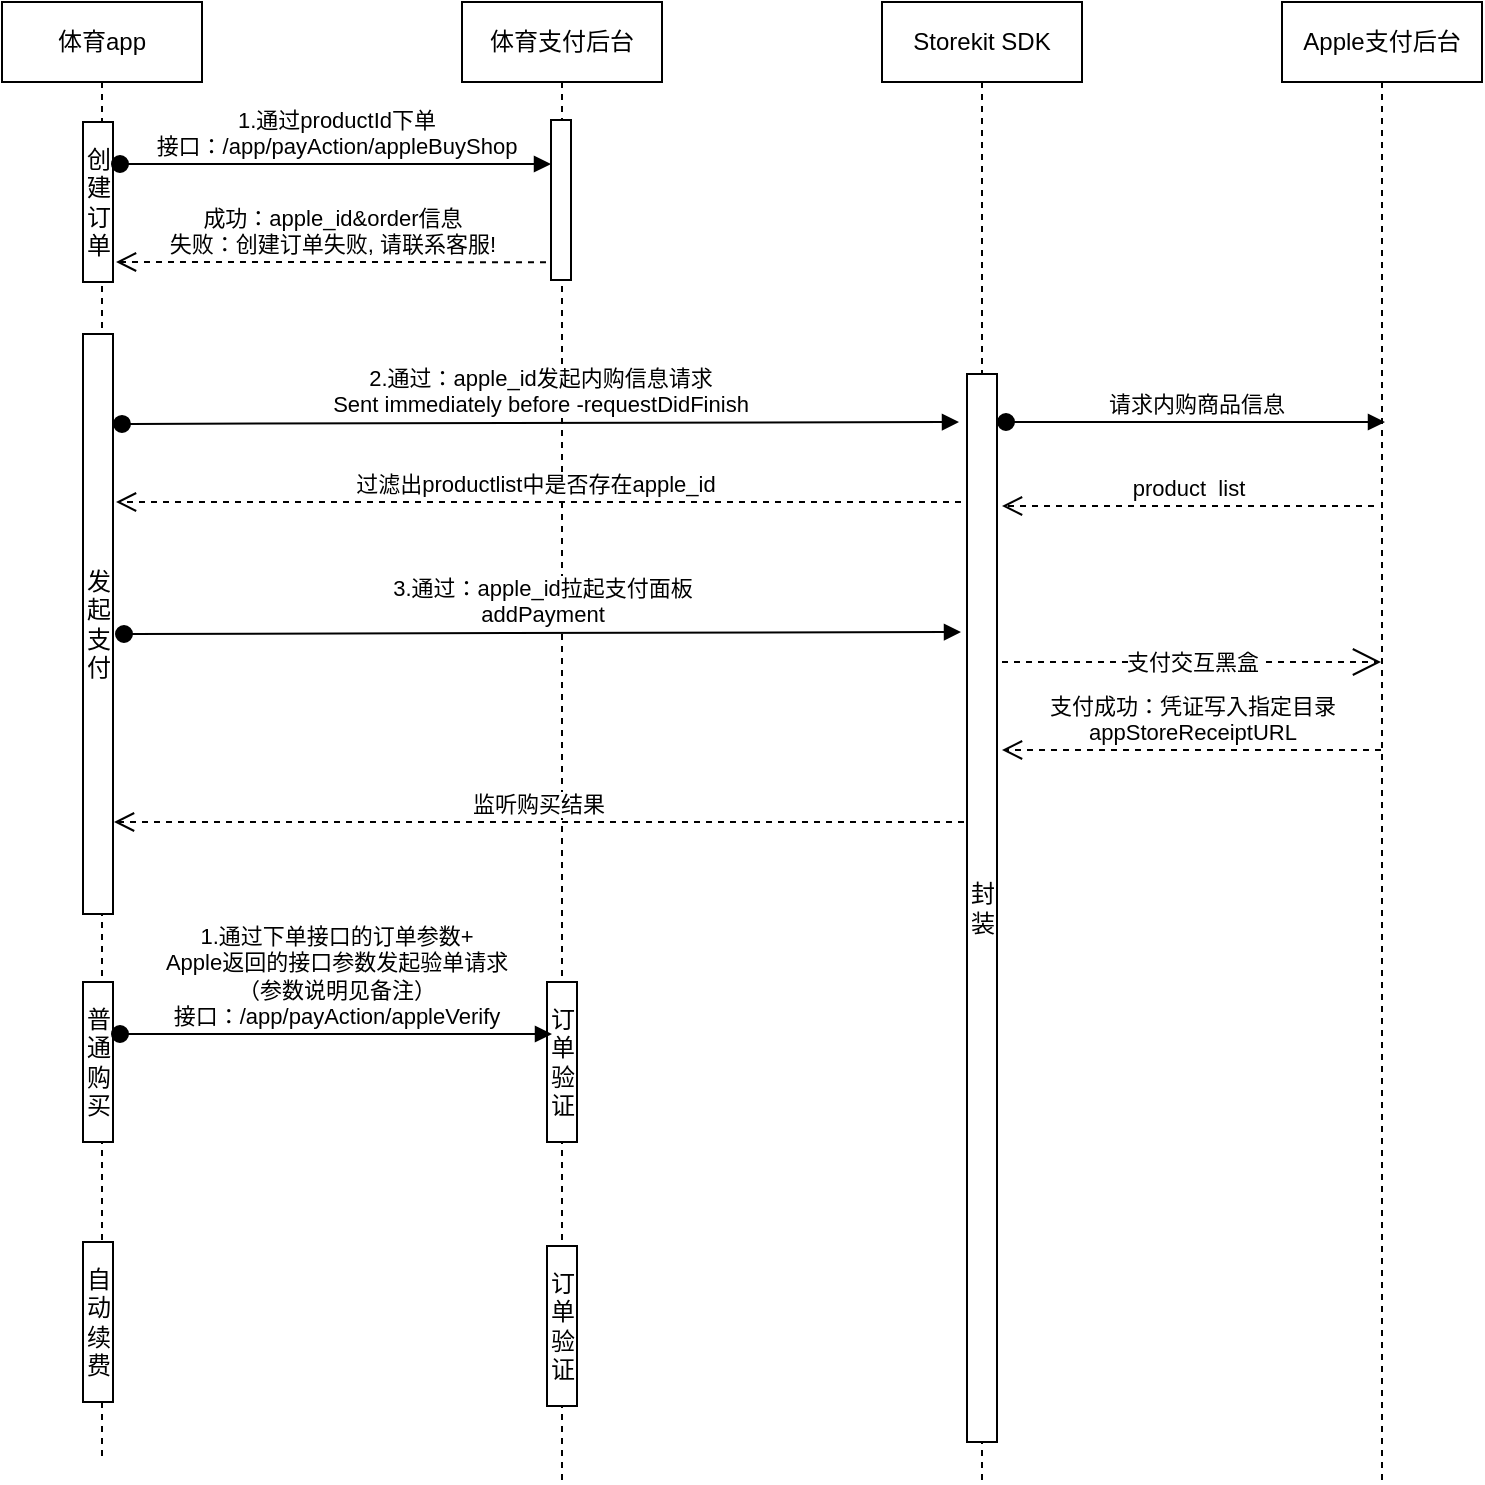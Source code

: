 <mxfile version="22.1.0" type="github">
  <diagram name="Page-1" id="13e1069c-82ec-6db2-03f1-153e76fe0fe0">
    <mxGraphModel dx="954" dy="606" grid="1" gridSize="10" guides="1" tooltips="1" connect="1" arrows="1" fold="1" page="1" pageScale="1" pageWidth="1100" pageHeight="850" background="none" math="0" shadow="0">
      <root>
        <mxCell id="0" />
        <mxCell id="1" parent="0" />
        <mxCell id="xoRC-sKZlT8HCeLA9iw_-8" value="体育app" style="shape=umlLifeline;perimeter=lifelinePerimeter;whiteSpace=wrap;html=1;container=1;dropTarget=0;collapsible=0;recursiveResize=0;outlineConnect=0;portConstraint=eastwest;newEdgeStyle={&quot;curved&quot;:0,&quot;rounded&quot;:0};" vertex="1" parent="1">
          <mxGeometry x="40" y="80" width="100" height="730" as="geometry" />
        </mxCell>
        <mxCell id="xoRC-sKZlT8HCeLA9iw_-13" value="创&lt;br&gt;建&lt;br&gt;订&lt;br&gt;单" style="html=1;points=[[0,0,0,0,5],[0,1,0,0,-5],[1,0,0,0,5],[1,1,0,0,-5]];perimeter=orthogonalPerimeter;outlineConnect=0;targetShapes=umlLifeline;portConstraint=eastwest;newEdgeStyle={&quot;curved&quot;:0,&quot;rounded&quot;:0};" vertex="1" parent="xoRC-sKZlT8HCeLA9iw_-8">
          <mxGeometry x="40.5" y="60" width="15" height="80" as="geometry" />
        </mxCell>
        <mxCell id="xoRC-sKZlT8HCeLA9iw_-14" value="发&lt;br&gt;起&lt;br&gt;支&lt;br&gt;付" style="html=1;points=[[0,0,0,0,5],[0,1,0,0,-5],[1,0,0,0,5],[1,1,0,0,-5]];perimeter=orthogonalPerimeter;outlineConnect=0;targetShapes=umlLifeline;portConstraint=eastwest;newEdgeStyle={&quot;curved&quot;:0,&quot;rounded&quot;:0};" vertex="1" parent="xoRC-sKZlT8HCeLA9iw_-8">
          <mxGeometry x="40.5" y="166" width="15" height="290" as="geometry" />
        </mxCell>
        <mxCell id="xoRC-sKZlT8HCeLA9iw_-34" value="普&lt;br&gt;通&lt;br&gt;购&lt;br&gt;买" style="html=1;points=[[0,0,0,0,5],[0,1,0,0,-5],[1,0,0,0,5],[1,1,0,0,-5]];perimeter=orthogonalPerimeter;outlineConnect=0;targetShapes=umlLifeline;portConstraint=eastwest;newEdgeStyle={&quot;curved&quot;:0,&quot;rounded&quot;:0};" vertex="1" parent="xoRC-sKZlT8HCeLA9iw_-8">
          <mxGeometry x="40.5" y="490" width="15" height="80" as="geometry" />
        </mxCell>
        <mxCell id="xoRC-sKZlT8HCeLA9iw_-35" value="自&lt;br&gt;动&lt;br&gt;续&lt;br&gt;费" style="html=1;points=[[0,0,0,0,5],[0,1,0,0,-5],[1,0,0,0,5],[1,1,0,0,-5]];perimeter=orthogonalPerimeter;outlineConnect=0;targetShapes=umlLifeline;portConstraint=eastwest;newEdgeStyle={&quot;curved&quot;:0,&quot;rounded&quot;:0};" vertex="1" parent="xoRC-sKZlT8HCeLA9iw_-8">
          <mxGeometry x="40.5" y="620" width="15" height="80" as="geometry" />
        </mxCell>
        <mxCell id="xoRC-sKZlT8HCeLA9iw_-10" value="体育支付后台" style="shape=umlLifeline;perimeter=lifelinePerimeter;whiteSpace=wrap;html=1;container=1;dropTarget=0;collapsible=0;recursiveResize=0;outlineConnect=0;portConstraint=eastwest;newEdgeStyle={&quot;curved&quot;:0,&quot;rounded&quot;:0};" vertex="1" parent="1">
          <mxGeometry x="270" y="80" width="100" height="740" as="geometry" />
        </mxCell>
        <mxCell id="xoRC-sKZlT8HCeLA9iw_-19" value="" style="html=1;points=[[0,0,0,0,5],[0,1,0,0,-5],[1,0,0,0,5],[1,1,0,0,-5]];perimeter=orthogonalPerimeter;outlineConnect=0;targetShapes=umlLifeline;portConstraint=eastwest;newEdgeStyle={&quot;curved&quot;:0,&quot;rounded&quot;:0};" vertex="1" parent="xoRC-sKZlT8HCeLA9iw_-10">
          <mxGeometry x="44.5" y="59" width="10" height="80" as="geometry" />
        </mxCell>
        <mxCell id="xoRC-sKZlT8HCeLA9iw_-36" value="订&lt;br&gt;单&lt;br&gt;验&lt;br&gt;证" style="html=1;points=[[0,0,0,0,5],[0,1,0,0,-5],[1,0,0,0,5],[1,1,0,0,-5]];perimeter=orthogonalPerimeter;outlineConnect=0;targetShapes=umlLifeline;portConstraint=eastwest;newEdgeStyle={&quot;curved&quot;:0,&quot;rounded&quot;:0};" vertex="1" parent="xoRC-sKZlT8HCeLA9iw_-10">
          <mxGeometry x="42.5" y="490" width="15" height="80" as="geometry" />
        </mxCell>
        <mxCell id="xoRC-sKZlT8HCeLA9iw_-37" value="订&lt;br&gt;单&lt;br&gt;验&lt;br&gt;证" style="html=1;points=[[0,0,0,0,5],[0,1,0,0,-5],[1,0,0,0,5],[1,1,0,0,-5]];perimeter=orthogonalPerimeter;outlineConnect=0;targetShapes=umlLifeline;portConstraint=eastwest;newEdgeStyle={&quot;curved&quot;:0,&quot;rounded&quot;:0};" vertex="1" parent="xoRC-sKZlT8HCeLA9iw_-10">
          <mxGeometry x="42.5" y="622" width="15" height="80" as="geometry" />
        </mxCell>
        <mxCell id="xoRC-sKZlT8HCeLA9iw_-11" value="Storekit SDK" style="shape=umlLifeline;perimeter=lifelinePerimeter;whiteSpace=wrap;html=1;container=1;dropTarget=0;collapsible=0;recursiveResize=0;outlineConnect=0;portConstraint=eastwest;newEdgeStyle={&quot;curved&quot;:0,&quot;rounded&quot;:0};" vertex="1" parent="1">
          <mxGeometry x="480" y="80" width="100" height="740" as="geometry" />
        </mxCell>
        <mxCell id="xoRC-sKZlT8HCeLA9iw_-20" value="封&lt;br&gt;装" style="html=1;points=[[0,0,0,0,5],[0,1,0,0,-5],[1,0,0,0,5],[1,1,0,0,-5]];perimeter=orthogonalPerimeter;outlineConnect=0;targetShapes=umlLifeline;portConstraint=eastwest;newEdgeStyle={&quot;curved&quot;:0,&quot;rounded&quot;:0};" vertex="1" parent="xoRC-sKZlT8HCeLA9iw_-11">
          <mxGeometry x="42.5" y="186" width="15" height="534" as="geometry" />
        </mxCell>
        <mxCell id="xoRC-sKZlT8HCeLA9iw_-12" value="Apple支付后台" style="shape=umlLifeline;perimeter=lifelinePerimeter;whiteSpace=wrap;html=1;container=1;dropTarget=0;collapsible=0;recursiveResize=0;outlineConnect=0;portConstraint=eastwest;newEdgeStyle={&quot;curved&quot;:0,&quot;rounded&quot;:0};" vertex="1" parent="1">
          <mxGeometry x="680" y="80" width="100" height="740" as="geometry" />
        </mxCell>
        <mxCell id="xoRC-sKZlT8HCeLA9iw_-16" value="1.通过productId下单&lt;br&gt;接口：/app/payAction/appleBuyShop" style="html=1;verticalAlign=bottom;startArrow=oval;startFill=1;endArrow=block;startSize=8;curved=0;rounded=0;" edge="1" parent="1" target="xoRC-sKZlT8HCeLA9iw_-19">
          <mxGeometry x="0.002" width="60" relative="1" as="geometry">
            <mxPoint x="99" y="161" as="sourcePoint" />
            <mxPoint x="318.5" y="161" as="targetPoint" />
            <mxPoint as="offset" />
          </mxGeometry>
        </mxCell>
        <mxCell id="xoRC-sKZlT8HCeLA9iw_-17" value="成功：apple_id&amp;amp;order信息&lt;br&gt;失败：创建订单失败, 请联系客服!" style="html=1;verticalAlign=bottom;endArrow=open;dashed=1;endSize=8;curved=0;rounded=0;exitX=0.5;exitY=0.271;exitDx=0;exitDy=0;exitPerimeter=0;" edge="1" parent="1">
          <mxGeometry relative="1" as="geometry">
            <mxPoint x="312" y="210.08" as="sourcePoint" />
            <mxPoint x="97" y="210" as="targetPoint" />
          </mxGeometry>
        </mxCell>
        <mxCell id="xoRC-sKZlT8HCeLA9iw_-18" value="2.通过：apple_id发起内购信息请求&lt;br&gt;Sent immediately before -requestDidFinish" style="html=1;verticalAlign=bottom;startArrow=oval;startFill=1;endArrow=block;startSize=8;curved=0;rounded=0;exitX=1.3;exitY=0.155;exitDx=0;exitDy=0;exitPerimeter=0;" edge="1" parent="1" source="xoRC-sKZlT8HCeLA9iw_-14">
          <mxGeometry width="60" relative="1" as="geometry">
            <mxPoint x="104" y="290" as="sourcePoint" />
            <mxPoint x="518.5" y="290" as="targetPoint" />
          </mxGeometry>
        </mxCell>
        <mxCell id="xoRC-sKZlT8HCeLA9iw_-22" value="请求内购商品信息" style="html=1;verticalAlign=bottom;startArrow=oval;startFill=1;endArrow=block;startSize=8;curved=0;rounded=0;" edge="1" parent="1">
          <mxGeometry width="60" relative="1" as="geometry">
            <mxPoint x="542" y="290" as="sourcePoint" />
            <mxPoint x="731.5" y="290" as="targetPoint" />
          </mxGeometry>
        </mxCell>
        <mxCell id="xoRC-sKZlT8HCeLA9iw_-23" value="product&amp;nbsp; list" style="html=1;verticalAlign=bottom;endArrow=open;dashed=1;endSize=8;curved=0;rounded=0;" edge="1" parent="1">
          <mxGeometry relative="1" as="geometry">
            <mxPoint x="726" y="332" as="sourcePoint" />
            <mxPoint x="540" y="332" as="targetPoint" />
          </mxGeometry>
        </mxCell>
        <mxCell id="xoRC-sKZlT8HCeLA9iw_-24" value="过滤出productlist中是否存在apple_id&amp;nbsp;" style="html=1;verticalAlign=bottom;endArrow=open;dashed=1;endSize=8;curved=0;rounded=0;" edge="1" parent="1">
          <mxGeometry relative="1" as="geometry">
            <mxPoint x="519.5" y="330" as="sourcePoint" />
            <mxPoint x="97" y="330" as="targetPoint" />
          </mxGeometry>
        </mxCell>
        <mxCell id="xoRC-sKZlT8HCeLA9iw_-30" value="3.通过：apple_id拉起支付面板&lt;br&gt;addPayment" style="html=1;verticalAlign=bottom;startArrow=oval;startFill=1;endArrow=block;startSize=8;curved=0;rounded=0;exitX=1.3;exitY=0.155;exitDx=0;exitDy=0;exitPerimeter=0;" edge="1" parent="1">
          <mxGeometry width="60" relative="1" as="geometry">
            <mxPoint x="101" y="396" as="sourcePoint" />
            <mxPoint x="519.5" y="395" as="targetPoint" />
          </mxGeometry>
        </mxCell>
        <mxCell id="xoRC-sKZlT8HCeLA9iw_-31" value="支付交互黑盒" style="endArrow=open;endSize=12;dashed=1;html=1;rounded=0;" edge="1" parent="1">
          <mxGeometry width="160" relative="1" as="geometry">
            <mxPoint x="540" y="410" as="sourcePoint" />
            <mxPoint x="729.5" y="410" as="targetPoint" />
          </mxGeometry>
        </mxCell>
        <mxCell id="xoRC-sKZlT8HCeLA9iw_-32" value="支付成功：凭证写入指定目录&lt;br&gt;appStoreReceiptURL" style="html=1;verticalAlign=bottom;endArrow=open;dashed=1;endSize=8;curved=0;rounded=0;" edge="1" parent="1">
          <mxGeometry relative="1" as="geometry">
            <mxPoint x="729.5" y="454" as="sourcePoint" />
            <mxPoint x="540" y="454" as="targetPoint" />
          </mxGeometry>
        </mxCell>
        <mxCell id="xoRC-sKZlT8HCeLA9iw_-33" value="监听购买结果" style="html=1;verticalAlign=bottom;endArrow=open;dashed=1;endSize=8;curved=0;rounded=0;" edge="1" parent="1">
          <mxGeometry x="0.002" relative="1" as="geometry">
            <mxPoint x="521" y="490" as="sourcePoint" />
            <mxPoint x="96" y="490" as="targetPoint" />
            <mxPoint as="offset" />
          </mxGeometry>
        </mxCell>
        <mxCell id="xoRC-sKZlT8HCeLA9iw_-38" value="1.通过下单接口的订单参数+&lt;br&gt;Apple返回的接口参数发起验单请求&lt;br&gt;（参数说明见备注）&lt;br&gt;接口：/app/payAction/appleVerify" style="html=1;verticalAlign=bottom;startArrow=oval;startFill=1;endArrow=block;startSize=8;curved=0;rounded=0;" edge="1" parent="1">
          <mxGeometry x="0.002" width="60" relative="1" as="geometry">
            <mxPoint x="99" y="596" as="sourcePoint" />
            <mxPoint x="315" y="596" as="targetPoint" />
            <mxPoint as="offset" />
          </mxGeometry>
        </mxCell>
      </root>
    </mxGraphModel>
  </diagram>
</mxfile>
